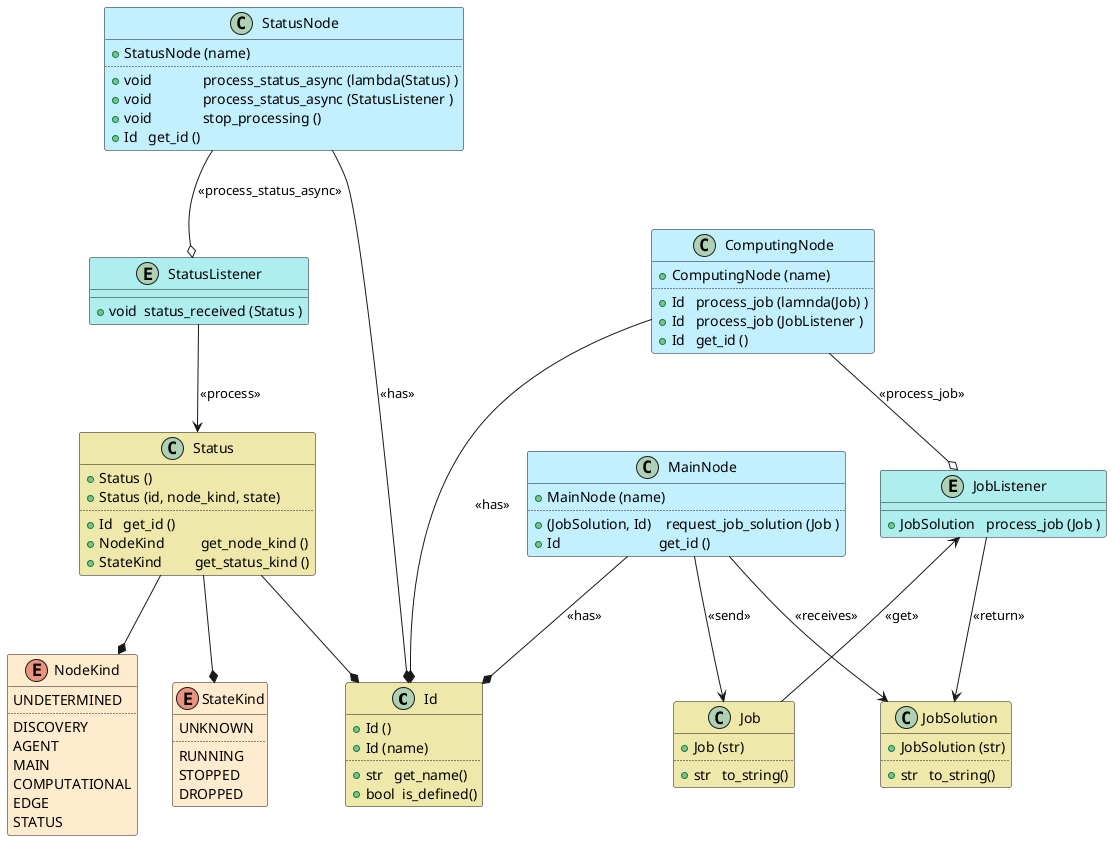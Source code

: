
@startuml

' TYPES

class Id #PaleGoldenRod
{
    + Id ()
    + Id (name)
    ..
    + str   get_name()
    + bool  is_defined()
}

enum NodeKind #BlanchedAlmond
{
    UNDETERMINED
    ..
    DISCOVERY
    AGENT
    MAIN
    COMPUTATIONAL
    EDGE
    STATUS
}

enum StateKind #BlanchedAlmond
{
    UNKNOWN
    ..
    RUNNING
    STOPPED
    DROPPED
}

class Status #PaleGoldenRod
{
    + Status ()
    + Status (id, node_kind, state)
    ..
    + Id   get_id ()
    + NodeKind          get_node_kind ()
    + StateKind         get_status_kind ()
}
Status  --* Id
Status  --* NodeKind
Status  --* StateKind

class Job #PaleGoldenRod
{
    + Job (str)
    ..
    + str   to_string()
}

class JobSolution #PaleGoldenRod
{
    + JobSolution (str)
    ..
    + str   to_string()
}

' LISTENERS

entity StatusListener #PaleTurquoise
{
    + void  status_received (Status )
}
StatusListener  -->  Status  :  <<process>>

entity JobListener #PaleTurquoise
{
    + JobSolution   process_job (Job )
}
JobListener  -->  JobSolution  :  <<return>>
JobListener  <--  Job  :  <<get>>

' NODES

class StatusNode #APPLICATION
{
    + StatusNode (name)
    ..
    + void              process_status_async (lambda(Status) )
    + void              process_status_async (StatusListener )
    + void              stop_processing ()
    + Id   get_id ()
}
StatusNode  --o  StatusListener  :  <<process_status_async>>
StatusNode  --*  Id  :  <<has>>

class MainNode #APPLICATION
{
    + MainNode (name)
    ..
    + (JobSolution, Id)    request_job_solution (Job )
    + Id                           get_id ()
}
MainNode  -->  Job  :  <<send>>
MainNode  -->  JobSolution  :  <<receives>>
MainNode  --*  Id  :  <<has>>

class ComputingNode #APPLICATION
{
    + ComputingNode (name)
    ..
    + Id   process_job (lamnda(Job) )
    + Id   process_job (JobListener )
    + Id   get_id ()
}
ComputingNode  --o  JobListener  :  <<process_job>>
ComputingNode  --*  Id  :  <<has>>

@enduml

